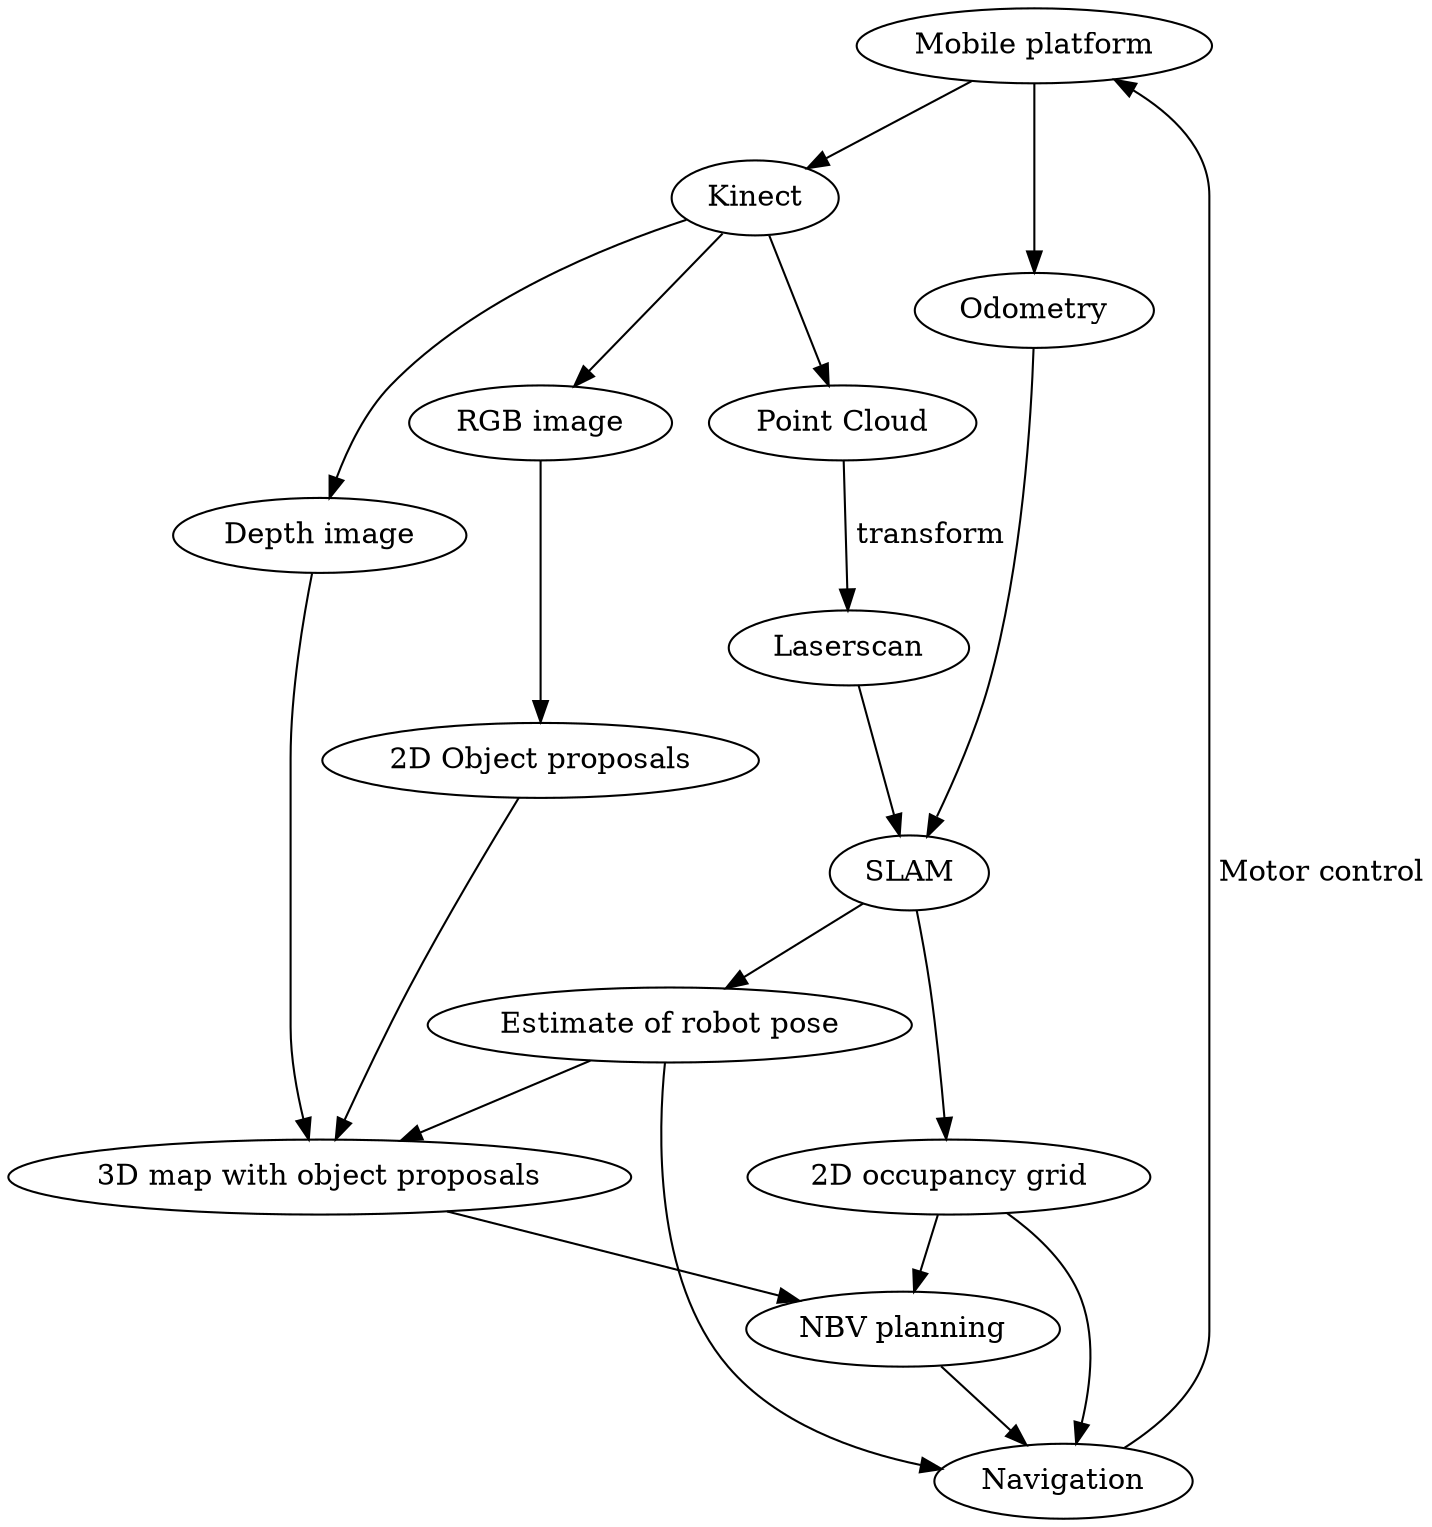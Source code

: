 digraph G {
  graph [ dpi = 300 ];
	"Mobile platform" -> "Kinect"
	"Mobile platform" -> "Odometry"
	"Kinect" -> "RGB image"
	"Kinect" -> "Depth image"
	"Odometry" -> "SLAM"
	"Kinect" -> "Point Cloud"
	"Point Cloud" -> "Laserscan" [label = " transform"]
	"Depth image" -> "3D map with object proposals"
	"Laserscan" -> "SLAM"
	"RGB image" -> "2D Object proposals"
	"SLAM" -> "2D occupancy grid"
	"SLAM" -> "Estimate of robot pose"
	"2D Object proposals" -> "3D map with object proposals"
	"Estimate of robot pose" -> "3D map with object proposals"
	"3D map with object proposals" -> "NBV planning"
	"2D occupancy grid" -> "NBV planning"
	"NBV planning" -> "Navigation"
	"2D occupancy grid" -> "Navigation"
	"Estimate of robot pose" -> "Navigation"
	"Navigation" -> "Mobile platform" [label = " Motor control"]
}
